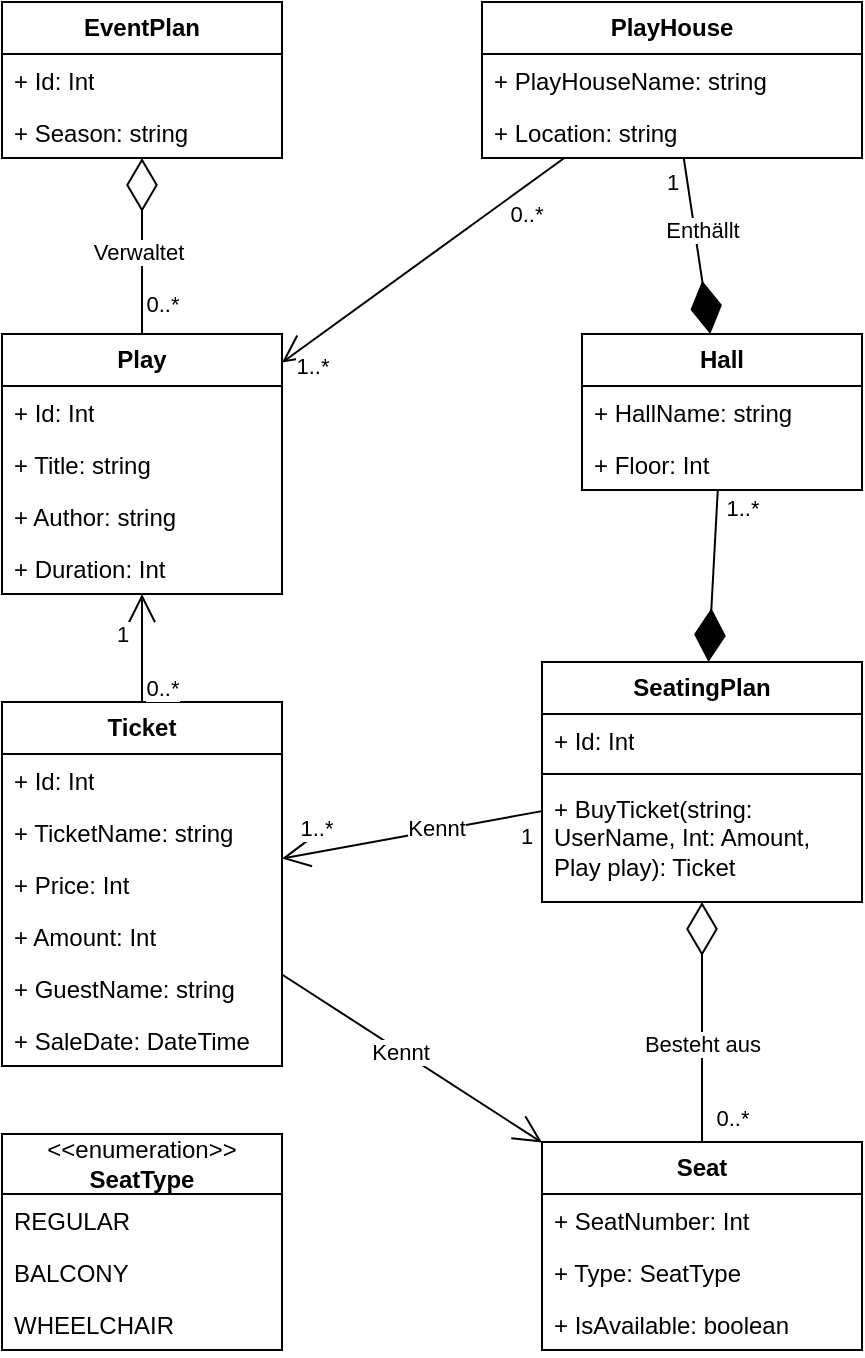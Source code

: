 <mxfile version="24.7.5">
  <diagram id="C5RBs43oDa-KdzZeNtuy" name="Page-1">
    <mxGraphModel dx="1008" dy="852" grid="1" gridSize="10" guides="1" tooltips="1" connect="1" arrows="1" fold="1" page="1" pageScale="1" pageWidth="827" pageHeight="1169" math="0" shadow="0">
      <root>
        <mxCell id="WIyWlLk6GJQsqaUBKTNV-0" />
        <mxCell id="WIyWlLk6GJQsqaUBKTNV-1" parent="WIyWlLk6GJQsqaUBKTNV-0" />
        <mxCell id="HQ5E3-xCeJGkDemCtbQV-1" value="&lt;b&gt;Ticket&lt;/b&gt;" style="swimlane;fontStyle=0;childLayout=stackLayout;horizontal=1;startSize=26;fillColor=none;horizontalStack=0;resizeParent=1;resizeParentMax=0;resizeLast=0;collapsible=1;marginBottom=0;whiteSpace=wrap;html=1;" parent="WIyWlLk6GJQsqaUBKTNV-1" vertex="1">
          <mxGeometry x="199" y="390" width="140" height="182" as="geometry" />
        </mxCell>
        <mxCell id="HQ5E3-xCeJGkDemCtbQV-2" value="+ Id: Int" style="text;strokeColor=none;fillColor=none;align=left;verticalAlign=top;spacingLeft=4;spacingRight=4;overflow=hidden;rotatable=0;points=[[0,0.5],[1,0.5]];portConstraint=eastwest;whiteSpace=wrap;html=1;" parent="HQ5E3-xCeJGkDemCtbQV-1" vertex="1">
          <mxGeometry y="26" width="140" height="26" as="geometry" />
        </mxCell>
        <mxCell id="gkyO0bOVEcpPEuzfR0ZF-26" value="+ TicketName: string" style="text;strokeColor=none;fillColor=none;align=left;verticalAlign=top;spacingLeft=4;spacingRight=4;overflow=hidden;rotatable=0;points=[[0,0.5],[1,0.5]];portConstraint=eastwest;whiteSpace=wrap;html=1;" parent="HQ5E3-xCeJGkDemCtbQV-1" vertex="1">
          <mxGeometry y="52" width="140" height="26" as="geometry" />
        </mxCell>
        <mxCell id="OqU2lXIKm_mav_ARl6A4-28" value="+ Price: Int" style="text;strokeColor=none;fillColor=none;align=left;verticalAlign=top;spacingLeft=4;spacingRight=4;overflow=hidden;rotatable=0;points=[[0,0.5],[1,0.5]];portConstraint=eastwest;whiteSpace=wrap;html=1;" parent="HQ5E3-xCeJGkDemCtbQV-1" vertex="1">
          <mxGeometry y="78" width="140" height="26" as="geometry" />
        </mxCell>
        <mxCell id="OqU2lXIKm_mav_ARl6A4-30" value="+ Amount: Int" style="text;strokeColor=none;fillColor=none;align=left;verticalAlign=top;spacingLeft=4;spacingRight=4;overflow=hidden;rotatable=0;points=[[0,0.5],[1,0.5]];portConstraint=eastwest;whiteSpace=wrap;html=1;" parent="HQ5E3-xCeJGkDemCtbQV-1" vertex="1">
          <mxGeometry y="104" width="140" height="26" as="geometry" />
        </mxCell>
        <mxCell id="OqU2lXIKm_mav_ARl6A4-29" value="+ GuestName: string" style="text;strokeColor=none;fillColor=none;align=left;verticalAlign=top;spacingLeft=4;spacingRight=4;overflow=hidden;rotatable=0;points=[[0,0.5],[1,0.5]];portConstraint=eastwest;whiteSpace=wrap;html=1;" parent="HQ5E3-xCeJGkDemCtbQV-1" vertex="1">
          <mxGeometry y="130" width="140" height="26" as="geometry" />
        </mxCell>
        <mxCell id="HQ5E3-xCeJGkDemCtbQV-3" value="+ SaleDate: DateTime" style="text;strokeColor=none;fillColor=none;align=left;verticalAlign=top;spacingLeft=4;spacingRight=4;overflow=hidden;rotatable=0;points=[[0,0.5],[1,0.5]];portConstraint=eastwest;whiteSpace=wrap;html=1;" parent="HQ5E3-xCeJGkDemCtbQV-1" vertex="1">
          <mxGeometry y="156" width="140" height="26" as="geometry" />
        </mxCell>
        <mxCell id="HQ5E3-xCeJGkDemCtbQV-5" value="&lt;b&gt;EventPlan&lt;/b&gt;" style="swimlane;fontStyle=0;childLayout=stackLayout;horizontal=1;startSize=26;fillColor=none;horizontalStack=0;resizeParent=1;resizeParentMax=0;resizeLast=0;collapsible=1;marginBottom=0;whiteSpace=wrap;html=1;" parent="WIyWlLk6GJQsqaUBKTNV-1" vertex="1">
          <mxGeometry x="199" y="40" width="140" height="78" as="geometry" />
        </mxCell>
        <mxCell id="HQ5E3-xCeJGkDemCtbQV-6" value="+ Id: Int" style="text;strokeColor=none;fillColor=none;align=left;verticalAlign=top;spacingLeft=4;spacingRight=4;overflow=hidden;rotatable=0;points=[[0,0.5],[1,0.5]];portConstraint=eastwest;whiteSpace=wrap;html=1;" parent="HQ5E3-xCeJGkDemCtbQV-5" vertex="1">
          <mxGeometry y="26" width="140" height="26" as="geometry" />
        </mxCell>
        <mxCell id="OqU2lXIKm_mav_ARl6A4-24" value="+ Season: string" style="text;strokeColor=none;fillColor=none;align=left;verticalAlign=top;spacingLeft=4;spacingRight=4;overflow=hidden;rotatable=0;points=[[0,0.5],[1,0.5]];portConstraint=eastwest;whiteSpace=wrap;html=1;" parent="HQ5E3-xCeJGkDemCtbQV-5" vertex="1">
          <mxGeometry y="52" width="140" height="26" as="geometry" />
        </mxCell>
        <mxCell id="HQ5E3-xCeJGkDemCtbQV-9" value="&lt;b&gt;SeatingPlan&lt;/b&gt;" style="swimlane;fontStyle=0;childLayout=stackLayout;horizontal=1;startSize=26;fillColor=none;horizontalStack=0;resizeParent=1;resizeParentMax=0;resizeLast=0;collapsible=1;marginBottom=0;whiteSpace=wrap;html=1;" parent="WIyWlLk6GJQsqaUBKTNV-1" vertex="1">
          <mxGeometry x="469" y="370" width="160" height="120" as="geometry" />
        </mxCell>
        <mxCell id="HQ5E3-xCeJGkDemCtbQV-10" value="+ Id: Int" style="text;strokeColor=none;fillColor=none;align=left;verticalAlign=top;spacingLeft=4;spacingRight=4;overflow=hidden;rotatable=0;points=[[0,0.5],[1,0.5]];portConstraint=eastwest;whiteSpace=wrap;html=1;" parent="HQ5E3-xCeJGkDemCtbQV-9" vertex="1">
          <mxGeometry y="26" width="160" height="26" as="geometry" />
        </mxCell>
        <mxCell id="OqU2lXIKm_mav_ARl6A4-17" value="" style="line;strokeWidth=1;fillColor=none;align=left;verticalAlign=middle;spacingTop=-1;spacingLeft=3;spacingRight=3;rotatable=0;labelPosition=right;points=[];portConstraint=eastwest;strokeColor=inherit;" parent="HQ5E3-xCeJGkDemCtbQV-9" vertex="1">
          <mxGeometry y="52" width="160" height="8" as="geometry" />
        </mxCell>
        <mxCell id="OqU2lXIKm_mav_ARl6A4-19" value="+ BuyTicket(string: UserName, Int: Amount, Play play): Ticket" style="text;strokeColor=none;fillColor=none;align=left;verticalAlign=top;spacingLeft=4;spacingRight=4;overflow=hidden;rotatable=0;points=[[0,0.5],[1,0.5]];portConstraint=eastwest;whiteSpace=wrap;html=1;" parent="HQ5E3-xCeJGkDemCtbQV-9" vertex="1">
          <mxGeometry y="60" width="160" height="60" as="geometry" />
        </mxCell>
        <mxCell id="HQ5E3-xCeJGkDemCtbQV-18" value="&lt;b&gt;PlayHouse&lt;/b&gt;" style="swimlane;fontStyle=0;childLayout=stackLayout;horizontal=1;startSize=26;fillColor=none;horizontalStack=0;resizeParent=1;resizeParentMax=0;resizeLast=0;collapsible=1;marginBottom=0;whiteSpace=wrap;html=1;" parent="WIyWlLk6GJQsqaUBKTNV-1" vertex="1">
          <mxGeometry x="439" y="40" width="190" height="78" as="geometry" />
        </mxCell>
        <mxCell id="HQ5E3-xCeJGkDemCtbQV-21" value="+ PlayHouseName: string" style="text;strokeColor=none;fillColor=none;align=left;verticalAlign=top;spacingLeft=4;spacingRight=4;overflow=hidden;rotatable=0;points=[[0,0.5],[1,0.5]];portConstraint=eastwest;whiteSpace=wrap;html=1;" parent="HQ5E3-xCeJGkDemCtbQV-18" vertex="1">
          <mxGeometry y="26" width="190" height="26" as="geometry" />
        </mxCell>
        <mxCell id="HQ5E3-xCeJGkDemCtbQV-19" value="+ Location: string" style="text;strokeColor=none;fillColor=none;align=left;verticalAlign=top;spacingLeft=4;spacingRight=4;overflow=hidden;rotatable=0;points=[[0,0.5],[1,0.5]];portConstraint=eastwest;whiteSpace=wrap;html=1;" parent="HQ5E3-xCeJGkDemCtbQV-18" vertex="1">
          <mxGeometry y="52" width="190" height="26" as="geometry" />
        </mxCell>
        <mxCell id="HQ5E3-xCeJGkDemCtbQV-22" value="&lt;b&gt;Play&lt;/b&gt;" style="swimlane;fontStyle=0;childLayout=stackLayout;horizontal=1;startSize=26;fillColor=none;horizontalStack=0;resizeParent=1;resizeParentMax=0;resizeLast=0;collapsible=1;marginBottom=0;whiteSpace=wrap;html=1;" parent="WIyWlLk6GJQsqaUBKTNV-1" vertex="1">
          <mxGeometry x="199" y="206" width="140" height="130" as="geometry" />
        </mxCell>
        <mxCell id="OqU2lXIKm_mav_ARl6A4-23" value="+ Id: Int" style="text;strokeColor=none;fillColor=none;align=left;verticalAlign=top;spacingLeft=4;spacingRight=4;overflow=hidden;rotatable=0;points=[[0,0.5],[1,0.5]];portConstraint=eastwest;whiteSpace=wrap;html=1;" parent="HQ5E3-xCeJGkDemCtbQV-22" vertex="1">
          <mxGeometry y="26" width="140" height="26" as="geometry" />
        </mxCell>
        <mxCell id="OqU2lXIKm_mav_ARl6A4-25" value="+ Title: string" style="text;strokeColor=none;fillColor=none;align=left;verticalAlign=top;spacingLeft=4;spacingRight=4;overflow=hidden;rotatable=0;points=[[0,0.5],[1,0.5]];portConstraint=eastwest;whiteSpace=wrap;html=1;" parent="HQ5E3-xCeJGkDemCtbQV-22" vertex="1">
          <mxGeometry y="52" width="140" height="26" as="geometry" />
        </mxCell>
        <mxCell id="OqU2lXIKm_mav_ARl6A4-26" value="+ Author: string" style="text;strokeColor=none;fillColor=none;align=left;verticalAlign=top;spacingLeft=4;spacingRight=4;overflow=hidden;rotatable=0;points=[[0,0.5],[1,0.5]];portConstraint=eastwest;whiteSpace=wrap;html=1;" parent="HQ5E3-xCeJGkDemCtbQV-22" vertex="1">
          <mxGeometry y="78" width="140" height="26" as="geometry" />
        </mxCell>
        <mxCell id="OqU2lXIKm_mav_ARl6A4-27" value="+ Duration: Int" style="text;strokeColor=none;fillColor=none;align=left;verticalAlign=top;spacingLeft=4;spacingRight=4;overflow=hidden;rotatable=0;points=[[0,0.5],[1,0.5]];portConstraint=eastwest;whiteSpace=wrap;html=1;" parent="HQ5E3-xCeJGkDemCtbQV-22" vertex="1">
          <mxGeometry y="104" width="140" height="26" as="geometry" />
        </mxCell>
        <mxCell id="HQ5E3-xCeJGkDemCtbQV-26" value="&lt;b&gt;Hall&lt;/b&gt;" style="swimlane;fontStyle=0;childLayout=stackLayout;horizontal=1;startSize=26;fillColor=none;horizontalStack=0;resizeParent=1;resizeParentMax=0;resizeLast=0;collapsible=1;marginBottom=0;whiteSpace=wrap;html=1;" parent="WIyWlLk6GJQsqaUBKTNV-1" vertex="1">
          <mxGeometry x="489" y="206" width="140" height="78" as="geometry" />
        </mxCell>
        <mxCell id="OqU2lXIKm_mav_ARl6A4-22" value="+ HallName: string" style="text;strokeColor=none;fillColor=none;align=left;verticalAlign=top;spacingLeft=4;spacingRight=4;overflow=hidden;rotatable=0;points=[[0,0.5],[1,0.5]];portConstraint=eastwest;whiteSpace=wrap;html=1;" parent="HQ5E3-xCeJGkDemCtbQV-26" vertex="1">
          <mxGeometry y="26" width="140" height="26" as="geometry" />
        </mxCell>
        <mxCell id="OqU2lXIKm_mav_ARl6A4-31" value="+ Floor: Int&amp;nbsp;&amp;nbsp;" style="text;strokeColor=none;fillColor=none;align=left;verticalAlign=top;spacingLeft=4;spacingRight=4;overflow=hidden;rotatable=0;points=[[0,0.5],[1,0.5]];portConstraint=eastwest;whiteSpace=wrap;html=1;" parent="HQ5E3-xCeJGkDemCtbQV-26" vertex="1">
          <mxGeometry y="52" width="140" height="26" as="geometry" />
        </mxCell>
        <mxCell id="OqU2lXIKm_mav_ARl6A4-1" value="" style="endArrow=diamondThin;endFill=0;endSize=24;html=1;rounded=0;" parent="WIyWlLk6GJQsqaUBKTNV-1" source="HQ5E3-xCeJGkDemCtbQV-22" target="HQ5E3-xCeJGkDemCtbQV-5" edge="1">
          <mxGeometry width="160" relative="1" as="geometry">
            <mxPoint x="389" y="270" as="sourcePoint" />
            <mxPoint x="549" y="270" as="targetPoint" />
          </mxGeometry>
        </mxCell>
        <mxCell id="OqU2lXIKm_mav_ARl6A4-2" value="0..*" style="edgeLabel;html=1;align=center;verticalAlign=middle;resizable=0;points=[];" parent="OqU2lXIKm_mav_ARl6A4-1" vertex="1" connectable="0">
          <mxGeometry x="-0.692" relative="1" as="geometry">
            <mxPoint x="10" y="-2" as="offset" />
          </mxGeometry>
        </mxCell>
        <mxCell id="gkyO0bOVEcpPEuzfR0ZF-25" value="Verwaltet" style="edgeLabel;html=1;align=center;verticalAlign=middle;resizable=0;points=[];" parent="OqU2lXIKm_mav_ARl6A4-1" vertex="1" connectable="0">
          <mxGeometry x="-0.053" y="2" relative="1" as="geometry">
            <mxPoint as="offset" />
          </mxGeometry>
        </mxCell>
        <mxCell id="OqU2lXIKm_mav_ARl6A4-3" value="" style="endArrow=open;endFill=1;endSize=12;html=1;rounded=0;" parent="WIyWlLk6GJQsqaUBKTNV-1" source="HQ5E3-xCeJGkDemCtbQV-18" target="HQ5E3-xCeJGkDemCtbQV-22" edge="1">
          <mxGeometry width="160" relative="1" as="geometry">
            <mxPoint x="529" y="300" as="sourcePoint" />
            <mxPoint x="689" y="300" as="targetPoint" />
          </mxGeometry>
        </mxCell>
        <mxCell id="OqU2lXIKm_mav_ARl6A4-35" value="1..*" style="edgeLabel;html=1;align=center;verticalAlign=middle;resizable=0;points=[];" parent="OqU2lXIKm_mav_ARl6A4-3" vertex="1" connectable="0">
          <mxGeometry x="0.785" y="-1" relative="1" as="geometry">
            <mxPoint y="13" as="offset" />
          </mxGeometry>
        </mxCell>
        <mxCell id="OqU2lXIKm_mav_ARl6A4-36" value="0..*" style="edgeLabel;html=1;align=center;verticalAlign=middle;resizable=0;points=[];" parent="OqU2lXIKm_mav_ARl6A4-3" vertex="1" connectable="0">
          <mxGeometry x="-0.734" y="-1" relative="1" as="geometry">
            <mxPoint y="15" as="offset" />
          </mxGeometry>
        </mxCell>
        <mxCell id="OqU2lXIKm_mav_ARl6A4-4" value="" style="endArrow=diamondThin;endFill=1;endSize=24;html=1;rounded=0;" parent="WIyWlLk6GJQsqaUBKTNV-1" source="HQ5E3-xCeJGkDemCtbQV-18" target="HQ5E3-xCeJGkDemCtbQV-26" edge="1">
          <mxGeometry width="160" relative="1" as="geometry">
            <mxPoint x="649" y="340" as="sourcePoint" />
            <mxPoint x="809" y="340" as="targetPoint" />
          </mxGeometry>
        </mxCell>
        <mxCell id="OqU2lXIKm_mav_ARl6A4-37" value="1" style="edgeLabel;html=1;align=center;verticalAlign=middle;resizable=0;points=[];" parent="OqU2lXIKm_mav_ARl6A4-4" vertex="1" connectable="0">
          <mxGeometry x="-0.743" relative="1" as="geometry">
            <mxPoint x="-8" as="offset" />
          </mxGeometry>
        </mxCell>
        <mxCell id="gkyO0bOVEcpPEuzfR0ZF-22" value="Enthällt" style="edgeLabel;html=1;align=center;verticalAlign=middle;resizable=0;points=[];" parent="OqU2lXIKm_mav_ARl6A4-4" vertex="1" connectable="0">
          <mxGeometry x="-0.203" y="-3" relative="1" as="geometry">
            <mxPoint x="7" as="offset" />
          </mxGeometry>
        </mxCell>
        <mxCell id="OqU2lXIKm_mav_ARl6A4-5" value="" style="endArrow=diamondThin;endFill=1;endSize=24;html=1;rounded=0;" parent="WIyWlLk6GJQsqaUBKTNV-1" source="HQ5E3-xCeJGkDemCtbQV-26" target="HQ5E3-xCeJGkDemCtbQV-9" edge="1">
          <mxGeometry width="160" relative="1" as="geometry">
            <mxPoint x="563" y="501.76" as="sourcePoint" />
            <mxPoint x="723" y="501.76" as="targetPoint" />
          </mxGeometry>
        </mxCell>
        <mxCell id="OqU2lXIKm_mav_ARl6A4-39" value="1..*" style="edgeLabel;html=1;align=center;verticalAlign=middle;resizable=0;points=[];" parent="OqU2lXIKm_mav_ARl6A4-5" vertex="1" connectable="0">
          <mxGeometry x="-0.541" y="-1" relative="1" as="geometry">
            <mxPoint x="14" y="-11" as="offset" />
          </mxGeometry>
        </mxCell>
        <mxCell id="OqU2lXIKm_mav_ARl6A4-6" value="" style="endArrow=open;endFill=1;endSize=12;html=1;rounded=0;" parent="WIyWlLk6GJQsqaUBKTNV-1" source="HQ5E3-xCeJGkDemCtbQV-9" target="HQ5E3-xCeJGkDemCtbQV-1" edge="1">
          <mxGeometry width="160" relative="1" as="geometry">
            <mxPoint x="419" y="320" as="sourcePoint" />
            <mxPoint x="579" y="320" as="targetPoint" />
            <Array as="points" />
          </mxGeometry>
        </mxCell>
        <mxCell id="OqU2lXIKm_mav_ARl6A4-40" value="1..*" style="edgeLabel;html=1;align=center;verticalAlign=middle;resizable=0;points=[];" parent="OqU2lXIKm_mav_ARl6A4-6" vertex="1" connectable="0">
          <mxGeometry x="0.744" y="-1" relative="1" as="geometry">
            <mxPoint y="-11" as="offset" />
          </mxGeometry>
        </mxCell>
        <mxCell id="OqU2lXIKm_mav_ARl6A4-41" value="1" style="edgeLabel;html=1;align=center;verticalAlign=middle;resizable=0;points=[];" parent="OqU2lXIKm_mav_ARl6A4-6" vertex="1" connectable="0">
          <mxGeometry x="-0.802" y="-2" relative="1" as="geometry">
            <mxPoint x="5" y="12" as="offset" />
          </mxGeometry>
        </mxCell>
        <mxCell id="--qZfodUooBe3ldgVEKA-0" value="Kennt" style="edgeLabel;html=1;align=center;verticalAlign=middle;resizable=0;points=[];" vertex="1" connectable="0" parent="OqU2lXIKm_mav_ARl6A4-6">
          <mxGeometry x="-0.18" y="-1" relative="1" as="geometry">
            <mxPoint y="-1" as="offset" />
          </mxGeometry>
        </mxCell>
        <mxCell id="OqU2lXIKm_mav_ARl6A4-7" value="" style="endArrow=open;endFill=1;endSize=12;html=1;rounded=0;" parent="WIyWlLk6GJQsqaUBKTNV-1" source="HQ5E3-xCeJGkDemCtbQV-1" target="HQ5E3-xCeJGkDemCtbQV-22" edge="1">
          <mxGeometry width="160" relative="1" as="geometry">
            <mxPoint x="189" y="338" as="sourcePoint" />
            <mxPoint x="429" y="298" as="targetPoint" />
          </mxGeometry>
        </mxCell>
        <mxCell id="OqU2lXIKm_mav_ARl6A4-42" value="1" style="edgeLabel;html=1;align=center;verticalAlign=middle;resizable=0;points=[];" parent="OqU2lXIKm_mav_ARl6A4-7" vertex="1" connectable="0">
          <mxGeometry x="0.647" y="-1" relative="1" as="geometry">
            <mxPoint x="-11" y="10" as="offset" />
          </mxGeometry>
        </mxCell>
        <mxCell id="OqU2lXIKm_mav_ARl6A4-43" value="0..*" style="edgeLabel;html=1;align=center;verticalAlign=middle;resizable=0;points=[];" parent="OqU2lXIKm_mav_ARl6A4-7" vertex="1" connectable="0">
          <mxGeometry x="-0.748" y="2" relative="1" as="geometry">
            <mxPoint x="12" as="offset" />
          </mxGeometry>
        </mxCell>
        <mxCell id="gkyO0bOVEcpPEuzfR0ZF-2" value="&amp;lt;&amp;lt;enumeration&amp;gt;&amp;gt;&lt;br&gt;&lt;div&gt;&lt;b&gt;SeatType&lt;/b&gt;&lt;/div&gt;" style="swimlane;fontStyle=0;childLayout=stackLayout;horizontal=1;startSize=30;fillColor=none;horizontalStack=0;resizeParent=1;resizeParentMax=0;resizeLast=0;collapsible=1;marginBottom=0;whiteSpace=wrap;html=1;" parent="WIyWlLk6GJQsqaUBKTNV-1" vertex="1">
          <mxGeometry x="199" y="606" width="140" height="108" as="geometry" />
        </mxCell>
        <mxCell id="gkyO0bOVEcpPEuzfR0ZF-3" value="REGULAR&lt;div&gt;&lt;br/&gt;&lt;/div&gt;" style="text;strokeColor=none;fillColor=none;align=left;verticalAlign=top;spacingLeft=4;spacingRight=4;overflow=hidden;rotatable=0;points=[[0,0.5],[1,0.5]];portConstraint=eastwest;whiteSpace=wrap;html=1;" parent="gkyO0bOVEcpPEuzfR0ZF-2" vertex="1">
          <mxGeometry y="30" width="140" height="26" as="geometry" />
        </mxCell>
        <mxCell id="gkyO0bOVEcpPEuzfR0ZF-4" value="BALCONY&amp;nbsp;" style="text;strokeColor=none;fillColor=none;align=left;verticalAlign=top;spacingLeft=4;spacingRight=4;overflow=hidden;rotatable=0;points=[[0,0.5],[1,0.5]];portConstraint=eastwest;whiteSpace=wrap;html=1;" parent="gkyO0bOVEcpPEuzfR0ZF-2" vertex="1">
          <mxGeometry y="56" width="140" height="26" as="geometry" />
        </mxCell>
        <mxCell id="gkyO0bOVEcpPEuzfR0ZF-5" value="WHEELCHAIR" style="text;strokeColor=none;fillColor=none;align=left;verticalAlign=top;spacingLeft=4;spacingRight=4;overflow=hidden;rotatable=0;points=[[0,0.5],[1,0.5]];portConstraint=eastwest;whiteSpace=wrap;html=1;" parent="gkyO0bOVEcpPEuzfR0ZF-2" vertex="1">
          <mxGeometry y="82" width="140" height="26" as="geometry" />
        </mxCell>
        <mxCell id="gkyO0bOVEcpPEuzfR0ZF-6" value="&lt;b&gt;Seat&lt;/b&gt;" style="swimlane;fontStyle=0;childLayout=stackLayout;horizontal=1;startSize=26;fillColor=none;horizontalStack=0;resizeParent=1;resizeParentMax=0;resizeLast=0;collapsible=1;marginBottom=0;whiteSpace=wrap;html=1;" parent="WIyWlLk6GJQsqaUBKTNV-1" vertex="1">
          <mxGeometry x="469" y="610" width="160" height="104" as="geometry" />
        </mxCell>
        <mxCell id="gkyO0bOVEcpPEuzfR0ZF-7" value="+ SeatNumber: Int" style="text;strokeColor=none;fillColor=none;align=left;verticalAlign=top;spacingLeft=4;spacingRight=4;overflow=hidden;rotatable=0;points=[[0,0.5],[1,0.5]];portConstraint=eastwest;whiteSpace=wrap;html=1;" parent="gkyO0bOVEcpPEuzfR0ZF-6" vertex="1">
          <mxGeometry y="26" width="160" height="26" as="geometry" />
        </mxCell>
        <mxCell id="gkyO0bOVEcpPEuzfR0ZF-8" value="+ Type:&amp;nbsp;&lt;span style=&quot;text-align: center;&quot;&gt;SeatType&lt;/span&gt;" style="text;strokeColor=none;fillColor=none;align=left;verticalAlign=top;spacingLeft=4;spacingRight=4;overflow=hidden;rotatable=0;points=[[0,0.5],[1,0.5]];portConstraint=eastwest;whiteSpace=wrap;html=1;" parent="gkyO0bOVEcpPEuzfR0ZF-6" vertex="1">
          <mxGeometry y="52" width="160" height="26" as="geometry" />
        </mxCell>
        <mxCell id="gkyO0bOVEcpPEuzfR0ZF-9" value="+ IsAvailable: boolean" style="text;strokeColor=none;fillColor=none;align=left;verticalAlign=top;spacingLeft=4;spacingRight=4;overflow=hidden;rotatable=0;points=[[0,0.5],[1,0.5]];portConstraint=eastwest;whiteSpace=wrap;html=1;" parent="gkyO0bOVEcpPEuzfR0ZF-6" vertex="1">
          <mxGeometry y="78" width="160" height="26" as="geometry" />
        </mxCell>
        <mxCell id="gkyO0bOVEcpPEuzfR0ZF-11" value="" style="endArrow=diamondThin;endFill=0;endSize=24;html=1;rounded=0;" parent="WIyWlLk6GJQsqaUBKTNV-1" source="gkyO0bOVEcpPEuzfR0ZF-6" target="HQ5E3-xCeJGkDemCtbQV-9" edge="1">
          <mxGeometry width="160" relative="1" as="geometry">
            <mxPoint x="599" y="550" as="sourcePoint" />
            <mxPoint x="489" y="580" as="targetPoint" />
          </mxGeometry>
        </mxCell>
        <mxCell id="gkyO0bOVEcpPEuzfR0ZF-17" value="0..*" style="edgeLabel;html=1;align=center;verticalAlign=middle;resizable=0;points=[];" parent="gkyO0bOVEcpPEuzfR0ZF-11" vertex="1" connectable="0">
          <mxGeometry x="-0.792" y="2" relative="1" as="geometry">
            <mxPoint x="17" as="offset" />
          </mxGeometry>
        </mxCell>
        <mxCell id="gkyO0bOVEcpPEuzfR0ZF-18" value="Besteht aus" style="edgeLabel;html=1;align=center;verticalAlign=middle;resizable=0;points=[];" parent="gkyO0bOVEcpPEuzfR0ZF-11" vertex="1" connectable="0">
          <mxGeometry x="-0.173" relative="1" as="geometry">
            <mxPoint as="offset" />
          </mxGeometry>
        </mxCell>
        <mxCell id="gkyO0bOVEcpPEuzfR0ZF-14" value="" style="endArrow=open;endFill=1;endSize=12;html=1;rounded=0;" parent="WIyWlLk6GJQsqaUBKTNV-1" source="HQ5E3-xCeJGkDemCtbQV-1" target="gkyO0bOVEcpPEuzfR0ZF-6" edge="1">
          <mxGeometry width="160" relative="1" as="geometry">
            <mxPoint x="649" y="460" as="sourcePoint" />
            <mxPoint x="809" y="460" as="targetPoint" />
          </mxGeometry>
        </mxCell>
        <mxCell id="gkyO0bOVEcpPEuzfR0ZF-20" value="Kennt" style="edgeLabel;html=1;align=center;verticalAlign=middle;resizable=0;points=[];" parent="gkyO0bOVEcpPEuzfR0ZF-14" vertex="1" connectable="0">
          <mxGeometry x="-0.181" relative="1" as="geometry">
            <mxPoint x="5" y="4" as="offset" />
          </mxGeometry>
        </mxCell>
      </root>
    </mxGraphModel>
  </diagram>
</mxfile>
